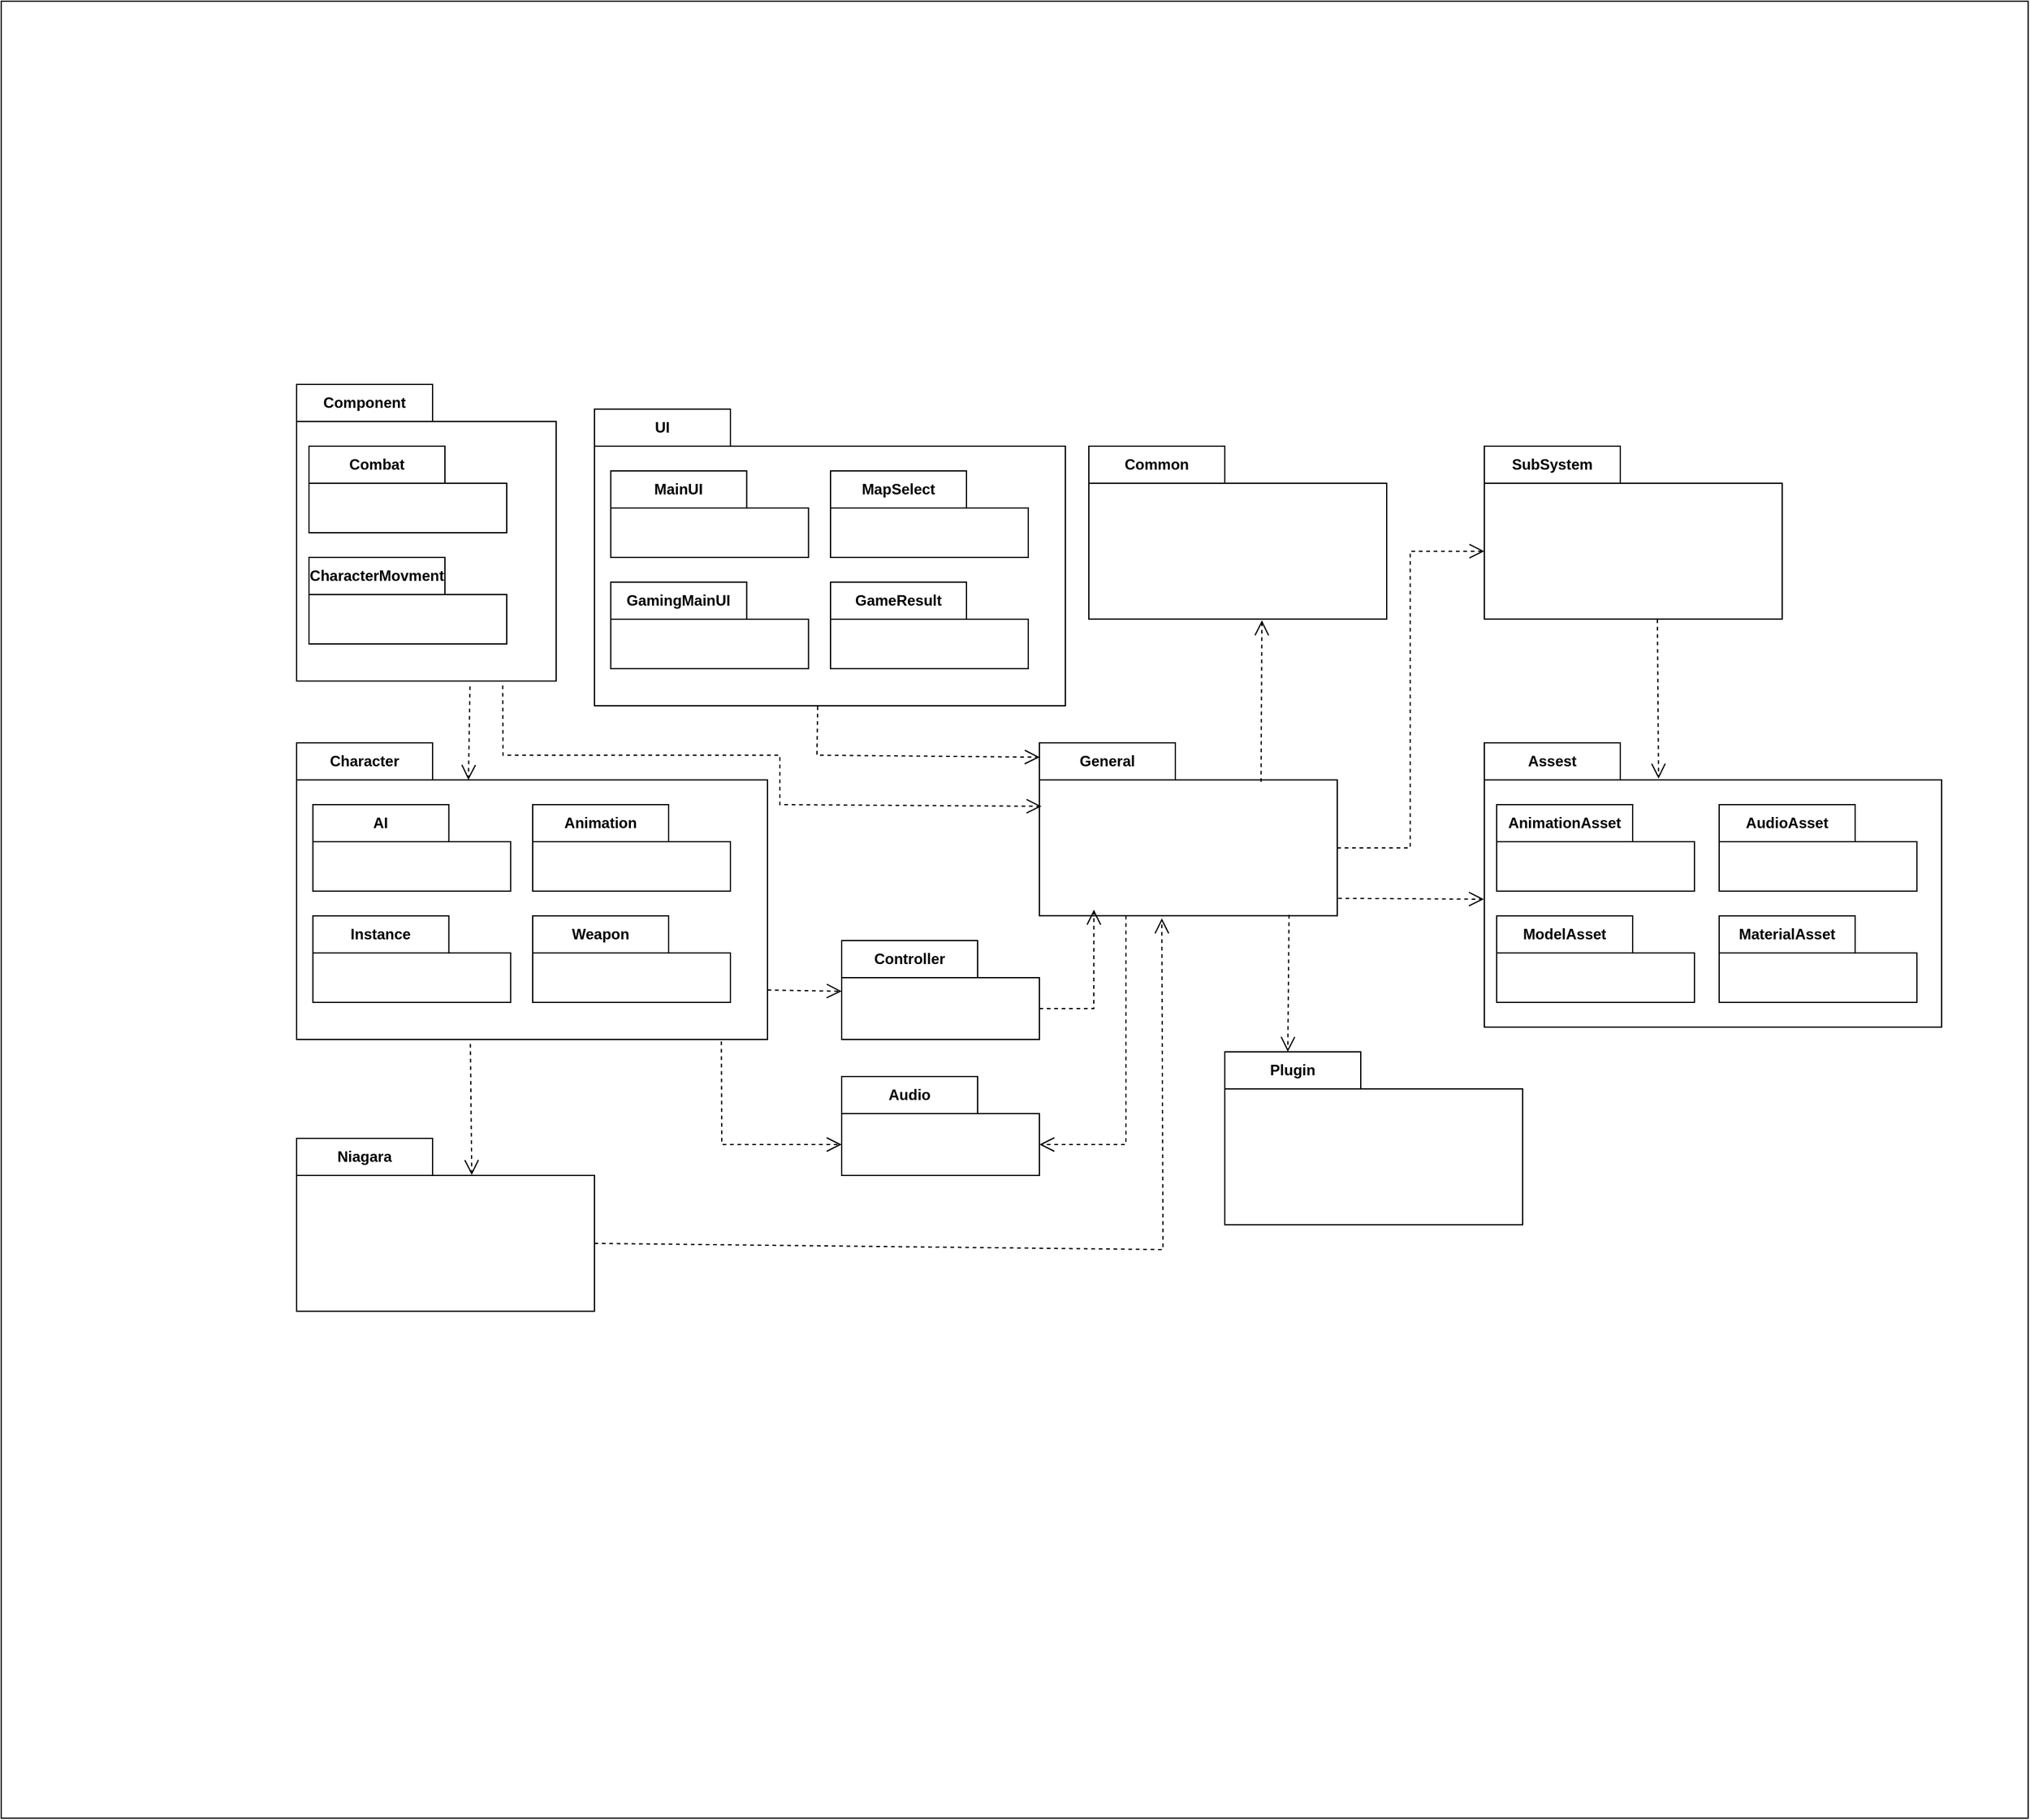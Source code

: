<mxfile version="22.1.18" type="github">
  <diagram name="Page-1" id="b5b7bab2-c9e2-2cf4-8b2a-24fd1a2a6d21">
    <mxGraphModel dx="1742" dy="908" grid="1" gridSize="10" guides="1" tooltips="1" connect="1" arrows="1" fold="1" page="1" pageScale="1" pageWidth="827" pageHeight="1169" background="none" math="0" shadow="0">
      <root>
        <mxCell id="0" />
        <mxCell id="1" parent="0" />
        <mxCell id="Hq8qA2saSwRR3oN4q-S0-49" value="" style="rounded=0;whiteSpace=wrap;html=1;" vertex="1" parent="1">
          <mxGeometry x="100" y="70" width="1640" height="1470" as="geometry" />
        </mxCell>
        <mxCell id="6e0c8c40b5770093-60" style="rounded=0;html=1;dashed=1;labelBackgroundColor=none;startFill=0;endArrow=open;endFill=0;endSize=10;fontFamily=Verdana;fontSize=10;exitX=0.369;exitY=1.015;exitDx=0;exitDy=0;exitPerimeter=0;entryX=0.588;entryY=0.212;entryDx=0;entryDy=0;entryPerimeter=0;" parent="1" source="Hq8qA2saSwRR3oN4q-S0-24" target="Hq8qA2saSwRR3oN4q-S0-31" edge="1">
          <mxGeometry relative="1" as="geometry">
            <mxPoint x="710" y="469" as="sourcePoint" />
            <mxPoint x="1060" y="514" as="targetPoint" />
          </mxGeometry>
        </mxCell>
        <mxCell id="Hq8qA2saSwRR3oN4q-S0-24" value="Character" style="shape=folder;fontStyle=1;tabWidth=110;tabHeight=30;tabPosition=left;html=1;boundedLbl=1;labelInHeader=1;container=1;collapsible=0;recursiveResize=0;whiteSpace=wrap;" vertex="1" parent="1">
          <mxGeometry x="339" y="670" width="381" height="240" as="geometry" />
        </mxCell>
        <mxCell id="Hq8qA2saSwRR3oN4q-S0-27" value="AI" style="shape=folder;fontStyle=1;tabWidth=110;tabHeight=30;tabPosition=left;html=1;boundedLbl=1;labelInHeader=1;container=1;collapsible=0;recursiveResize=0;whiteSpace=wrap;" vertex="1" parent="Hq8qA2saSwRR3oN4q-S0-24">
          <mxGeometry x="13.19" y="50" width="160" height="70" as="geometry" />
        </mxCell>
        <mxCell id="Hq8qA2saSwRR3oN4q-S0-28" value="Animation" style="shape=folder;fontStyle=1;tabWidth=110;tabHeight=30;tabPosition=left;html=1;boundedLbl=1;labelInHeader=1;container=1;collapsible=0;recursiveResize=0;whiteSpace=wrap;" vertex="1" parent="Hq8qA2saSwRR3oN4q-S0-24">
          <mxGeometry x="191" y="50" width="160" height="70" as="geometry" />
        </mxCell>
        <mxCell id="Hq8qA2saSwRR3oN4q-S0-29" value="Instance" style="shape=folder;fontStyle=1;tabWidth=110;tabHeight=30;tabPosition=left;html=1;boundedLbl=1;labelInHeader=1;container=1;collapsible=0;recursiveResize=0;whiteSpace=wrap;" vertex="1" parent="Hq8qA2saSwRR3oN4q-S0-24">
          <mxGeometry x="13.19" y="140" width="160" height="70" as="geometry" />
        </mxCell>
        <mxCell id="Hq8qA2saSwRR3oN4q-S0-30" value="Weapon" style="shape=folder;fontStyle=1;tabWidth=110;tabHeight=30;tabPosition=left;html=1;boundedLbl=1;labelInHeader=1;container=1;collapsible=0;recursiveResize=0;whiteSpace=wrap;" vertex="1" parent="Hq8qA2saSwRR3oN4q-S0-24">
          <mxGeometry x="191" y="140" width="160" height="70" as="geometry" />
        </mxCell>
        <mxCell id="Hq8qA2saSwRR3oN4q-S0-31" value="Niagara" style="shape=folder;fontStyle=1;tabWidth=110;tabHeight=30;tabPosition=left;html=1;boundedLbl=1;labelInHeader=1;container=1;collapsible=0;recursiveResize=0;whiteSpace=wrap;" vertex="1" parent="1">
          <mxGeometry x="339" y="990" width="241" height="139.93" as="geometry" />
        </mxCell>
        <mxCell id="Hq8qA2saSwRR3oN4q-S0-43" value="General" style="shape=folder;fontStyle=1;tabWidth=110;tabHeight=30;tabPosition=left;html=1;boundedLbl=1;labelInHeader=1;container=1;collapsible=0;recursiveResize=0;whiteSpace=wrap;" vertex="1" parent="1">
          <mxGeometry x="940" y="670" width="241" height="139.93" as="geometry" />
        </mxCell>
        <mxCell id="Hq8qA2saSwRR3oN4q-S0-50" style="rounded=0;html=1;dashed=1;labelBackgroundColor=none;startFill=0;endArrow=open;endFill=0;endSize=10;fontFamily=Verdana;fontSize=10;exitX=0;exitY=0;exitDx=241;exitDy=84.965;exitPerimeter=0;entryX=0.411;entryY=1.015;entryDx=0;entryDy=0;entryPerimeter=0;" edge="1" parent="1" source="Hq8qA2saSwRR3oN4q-S0-31" target="Hq8qA2saSwRR3oN4q-S0-43">
          <mxGeometry relative="1" as="geometry">
            <mxPoint x="490" y="924" as="sourcePoint" />
            <mxPoint x="491" y="1030" as="targetPoint" />
            <Array as="points">
              <mxPoint x="1040" y="1080" />
            </Array>
          </mxGeometry>
        </mxCell>
        <mxCell id="Hq8qA2saSwRR3oN4q-S0-51" value="Plugin" style="shape=folder;fontStyle=1;tabWidth=110;tabHeight=30;tabPosition=left;html=1;boundedLbl=1;labelInHeader=1;container=1;collapsible=0;recursiveResize=0;whiteSpace=wrap;" vertex="1" parent="1">
          <mxGeometry x="1090" y="920" width="241" height="139.93" as="geometry" />
        </mxCell>
        <mxCell id="Hq8qA2saSwRR3oN4q-S0-52" style="rounded=0;html=1;dashed=1;labelBackgroundColor=none;startFill=0;endArrow=open;endFill=0;endSize=10;fontFamily=Verdana;fontSize=10;exitX=0.838;exitY=0.995;exitDx=0;exitDy=0;exitPerimeter=0;" edge="1" parent="1" source="Hq8qA2saSwRR3oN4q-S0-43">
          <mxGeometry relative="1" as="geometry">
            <mxPoint x="959" y="810" as="sourcePoint" />
            <mxPoint x="1141" y="920" as="targetPoint" />
          </mxGeometry>
        </mxCell>
        <mxCell id="Hq8qA2saSwRR3oN4q-S0-53" value="Common" style="shape=folder;fontStyle=1;tabWidth=110;tabHeight=30;tabPosition=left;html=1;boundedLbl=1;labelInHeader=1;container=1;collapsible=0;recursiveResize=0;whiteSpace=wrap;" vertex="1" parent="1">
          <mxGeometry x="980" y="430" width="241" height="139.93" as="geometry" />
        </mxCell>
        <mxCell id="Hq8qA2saSwRR3oN4q-S0-54" style="rounded=0;html=1;dashed=1;labelBackgroundColor=none;startFill=0;endArrow=open;endFill=0;endSize=10;fontFamily=Verdana;fontSize=10;entryX=0.581;entryY=1.007;entryDx=0;entryDy=0;entryPerimeter=0;exitX=0.744;exitY=0.226;exitDx=0;exitDy=0;exitPerimeter=0;" edge="1" parent="1" source="Hq8qA2saSwRR3oN4q-S0-43" target="Hq8qA2saSwRR3oN4q-S0-53">
          <mxGeometry relative="1" as="geometry">
            <mxPoint x="1080" y="701" as="sourcePoint" />
            <mxPoint x="969" y="921" as="targetPoint" />
          </mxGeometry>
        </mxCell>
        <mxCell id="Hq8qA2saSwRR3oN4q-S0-55" value="UI" style="shape=folder;fontStyle=1;tabWidth=110;tabHeight=30;tabPosition=left;html=1;boundedLbl=1;labelInHeader=1;container=1;collapsible=0;recursiveResize=0;whiteSpace=wrap;" vertex="1" parent="1">
          <mxGeometry x="580" y="400" width="381" height="240" as="geometry" />
        </mxCell>
        <mxCell id="Hq8qA2saSwRR3oN4q-S0-56" value="MainUI" style="shape=folder;fontStyle=1;tabWidth=110;tabHeight=30;tabPosition=left;html=1;boundedLbl=1;labelInHeader=1;container=1;collapsible=0;recursiveResize=0;whiteSpace=wrap;" vertex="1" parent="Hq8qA2saSwRR3oN4q-S0-55">
          <mxGeometry x="13.19" y="50" width="160" height="70" as="geometry" />
        </mxCell>
        <mxCell id="Hq8qA2saSwRR3oN4q-S0-57" value="MapSelect" style="shape=folder;fontStyle=1;tabWidth=110;tabHeight=30;tabPosition=left;html=1;boundedLbl=1;labelInHeader=1;container=1;collapsible=0;recursiveResize=0;whiteSpace=wrap;" vertex="1" parent="Hq8qA2saSwRR3oN4q-S0-55">
          <mxGeometry x="191" y="50" width="160" height="70" as="geometry" />
        </mxCell>
        <mxCell id="Hq8qA2saSwRR3oN4q-S0-58" value="GamingMainUI" style="shape=folder;fontStyle=1;tabWidth=110;tabHeight=30;tabPosition=left;html=1;boundedLbl=1;labelInHeader=1;container=1;collapsible=0;recursiveResize=0;whiteSpace=wrap;" vertex="1" parent="Hq8qA2saSwRR3oN4q-S0-55">
          <mxGeometry x="13.19" y="140" width="160" height="70" as="geometry" />
        </mxCell>
        <mxCell id="Hq8qA2saSwRR3oN4q-S0-59" value="GameResult" style="shape=folder;fontStyle=1;tabWidth=110;tabHeight=30;tabPosition=left;html=1;boundedLbl=1;labelInHeader=1;container=1;collapsible=0;recursiveResize=0;whiteSpace=wrap;" vertex="1" parent="Hq8qA2saSwRR3oN4q-S0-55">
          <mxGeometry x="191" y="140" width="160" height="70" as="geometry" />
        </mxCell>
        <mxCell id="Hq8qA2saSwRR3oN4q-S0-60" style="rounded=0;html=1;dashed=1;labelBackgroundColor=none;startFill=0;endArrow=open;endFill=0;endSize=10;fontFamily=Verdana;fontSize=10;entryX=0.001;entryY=0.083;entryDx=0;entryDy=0;entryPerimeter=0;exitX=0.474;exitY=1.002;exitDx=0;exitDy=0;exitPerimeter=0;" edge="1" parent="1" source="Hq8qA2saSwRR3oN4q-S0-55" target="Hq8qA2saSwRR3oN4q-S0-43">
          <mxGeometry relative="1" as="geometry">
            <mxPoint x="1090" y="711" as="sourcePoint" />
            <mxPoint x="1090" y="581" as="targetPoint" />
            <Array as="points">
              <mxPoint x="760" y="680" />
            </Array>
          </mxGeometry>
        </mxCell>
        <mxCell id="Hq8qA2saSwRR3oN4q-S0-62" style="rounded=0;html=1;dashed=1;labelBackgroundColor=none;startFill=0;endArrow=open;endFill=0;endSize=10;fontFamily=Verdana;fontSize=10;exitX=0;exitY=0;exitDx=241;exitDy=84.965;exitPerimeter=0;entryX=0;entryY=0;entryDx=0;entryDy=84.965;entryPerimeter=0;" edge="1" parent="1" source="Hq8qA2saSwRR3oN4q-S0-43" target="Hq8qA2saSwRR3oN4q-S0-63">
          <mxGeometry relative="1" as="geometry">
            <mxPoint x="1370" y="680" as="sourcePoint" />
            <mxPoint x="1250" y="760" as="targetPoint" />
            <Array as="points">
              <mxPoint x="1240" y="755" />
              <mxPoint x="1240" y="515" />
            </Array>
          </mxGeometry>
        </mxCell>
        <mxCell id="Hq8qA2saSwRR3oN4q-S0-63" value="SubSystem" style="shape=folder;fontStyle=1;tabWidth=110;tabHeight=30;tabPosition=left;html=1;boundedLbl=1;labelInHeader=1;container=1;collapsible=0;recursiveResize=0;whiteSpace=wrap;" vertex="1" parent="1">
          <mxGeometry x="1300" y="430" width="241" height="139.93" as="geometry" />
        </mxCell>
        <mxCell id="Hq8qA2saSwRR3oN4q-S0-64" value="Assest" style="shape=folder;fontStyle=1;tabWidth=110;tabHeight=30;tabPosition=left;html=1;boundedLbl=1;labelInHeader=1;container=1;collapsible=0;recursiveResize=0;whiteSpace=wrap;" vertex="1" parent="1">
          <mxGeometry x="1300" y="670" width="370" height="230" as="geometry" />
        </mxCell>
        <mxCell id="Hq8qA2saSwRR3oN4q-S0-65" value="AnimationAsset" style="shape=folder;fontStyle=1;tabWidth=110;tabHeight=30;tabPosition=left;html=1;boundedLbl=1;labelInHeader=1;container=1;collapsible=0;recursiveResize=0;whiteSpace=wrap;" vertex="1" parent="Hq8qA2saSwRR3oN4q-S0-64">
          <mxGeometry x="10" y="50" width="160" height="70" as="geometry" />
        </mxCell>
        <mxCell id="Hq8qA2saSwRR3oN4q-S0-66" value="AudioAsset" style="shape=folder;fontStyle=1;tabWidth=110;tabHeight=30;tabPosition=left;html=1;boundedLbl=1;labelInHeader=1;container=1;collapsible=0;recursiveResize=0;whiteSpace=wrap;" vertex="1" parent="Hq8qA2saSwRR3oN4q-S0-64">
          <mxGeometry x="190" y="50" width="160" height="70" as="geometry" />
        </mxCell>
        <mxCell id="Hq8qA2saSwRR3oN4q-S0-67" value="ModelAsset" style="shape=folder;fontStyle=1;tabWidth=110;tabHeight=30;tabPosition=left;html=1;boundedLbl=1;labelInHeader=1;container=1;collapsible=0;recursiveResize=0;whiteSpace=wrap;" vertex="1" parent="Hq8qA2saSwRR3oN4q-S0-64">
          <mxGeometry x="10" y="140" width="160" height="70" as="geometry" />
        </mxCell>
        <mxCell id="Hq8qA2saSwRR3oN4q-S0-68" value="MaterialAsset" style="shape=folder;fontStyle=1;tabWidth=110;tabHeight=30;tabPosition=left;html=1;boundedLbl=1;labelInHeader=1;container=1;collapsible=0;recursiveResize=0;whiteSpace=wrap;" vertex="1" parent="Hq8qA2saSwRR3oN4q-S0-64">
          <mxGeometry x="190" y="140" width="160" height="70" as="geometry" />
        </mxCell>
        <mxCell id="Hq8qA2saSwRR3oN4q-S0-69" style="rounded=0;html=1;dashed=1;labelBackgroundColor=none;startFill=0;endArrow=open;endFill=0;endSize=10;fontFamily=Verdana;fontSize=10;exitX=0.581;exitY=1.001;exitDx=0;exitDy=0;exitPerimeter=0;entryX=0.381;entryY=0.126;entryDx=0;entryDy=0;entryPerimeter=0;" edge="1" parent="1" source="Hq8qA2saSwRR3oN4q-S0-63" target="Hq8qA2saSwRR3oN4q-S0-64">
          <mxGeometry relative="1" as="geometry">
            <mxPoint x="1440" y="610" as="sourcePoint" />
            <mxPoint x="1440" y="711" as="targetPoint" />
          </mxGeometry>
        </mxCell>
        <mxCell id="Hq8qA2saSwRR3oN4q-S0-70" style="rounded=0;html=1;dashed=1;labelBackgroundColor=none;startFill=0;endArrow=open;endFill=0;endSize=10;fontFamily=Verdana;fontSize=10;exitX=1.003;exitY=0.899;exitDx=0;exitDy=0;exitPerimeter=0;entryX=-0.001;entryY=0.55;entryDx=0;entryDy=0;entryPerimeter=0;" edge="1" parent="1" source="Hq8qA2saSwRR3oN4q-S0-43" target="Hq8qA2saSwRR3oN4q-S0-64">
          <mxGeometry relative="1" as="geometry">
            <mxPoint x="1191" y="765" as="sourcePoint" />
            <mxPoint x="1310" y="525" as="targetPoint" />
            <Array as="points" />
          </mxGeometry>
        </mxCell>
        <mxCell id="Hq8qA2saSwRR3oN4q-S0-71" value="Component" style="shape=folder;fontStyle=1;tabWidth=110;tabHeight=30;tabPosition=left;html=1;boundedLbl=1;labelInHeader=1;container=1;collapsible=0;recursiveResize=0;whiteSpace=wrap;" vertex="1" parent="1">
          <mxGeometry x="339" y="380" width="210" height="240" as="geometry" />
        </mxCell>
        <mxCell id="Hq8qA2saSwRR3oN4q-S0-72" value="Combat" style="shape=folder;fontStyle=1;tabWidth=110;tabHeight=30;tabPosition=left;html=1;boundedLbl=1;labelInHeader=1;container=1;collapsible=0;recursiveResize=0;whiteSpace=wrap;" vertex="1" parent="Hq8qA2saSwRR3oN4q-S0-71">
          <mxGeometry x="10" y="50" width="160" height="70" as="geometry" />
        </mxCell>
        <mxCell id="Hq8qA2saSwRR3oN4q-S0-73" value="CharacterMovment" style="shape=folder;fontStyle=1;tabWidth=110;tabHeight=30;tabPosition=left;html=1;boundedLbl=1;labelInHeader=1;container=1;collapsible=0;recursiveResize=0;whiteSpace=wrap;" vertex="1" parent="Hq8qA2saSwRR3oN4q-S0-71">
          <mxGeometry x="10" y="140" width="160" height="70" as="geometry" />
        </mxCell>
        <mxCell id="Hq8qA2saSwRR3oN4q-S0-75" style="rounded=0;html=1;dashed=1;labelBackgroundColor=none;startFill=0;endArrow=open;endFill=0;endSize=10;fontFamily=Verdana;fontSize=10;exitX=0.668;exitY=1.018;exitDx=0;exitDy=0;exitPerimeter=0;" edge="1" parent="1" source="Hq8qA2saSwRR3oN4q-S0-71">
          <mxGeometry relative="1" as="geometry">
            <mxPoint x="780" y="600" as="sourcePoint" />
            <mxPoint x="478" y="700" as="targetPoint" />
            <Array as="points" />
          </mxGeometry>
        </mxCell>
        <mxCell id="Hq8qA2saSwRR3oN4q-S0-76" style="rounded=0;html=1;dashed=1;labelBackgroundColor=none;startFill=0;endArrow=open;endFill=0;endSize=10;fontFamily=Verdana;fontSize=10;exitX=0.794;exitY=1.015;exitDx=0;exitDy=0;exitPerimeter=0;entryX=0.007;entryY=0.367;entryDx=0;entryDy=0;entryPerimeter=0;" edge="1" parent="1" source="Hq8qA2saSwRR3oN4q-S0-71" target="Hq8qA2saSwRR3oN4q-S0-43">
          <mxGeometry relative="1" as="geometry">
            <mxPoint x="790" y="610" as="sourcePoint" />
            <mxPoint x="940" y="730" as="targetPoint" />
            <Array as="points">
              <mxPoint x="506" y="680" />
              <mxPoint x="730" y="680" />
              <mxPoint x="730" y="720" />
            </Array>
          </mxGeometry>
        </mxCell>
        <mxCell id="Hq8qA2saSwRR3oN4q-S0-78" value="Controller" style="shape=folder;fontStyle=1;tabWidth=110;tabHeight=30;tabPosition=left;html=1;boundedLbl=1;labelInHeader=1;container=1;collapsible=0;recursiveResize=0;whiteSpace=wrap;" vertex="1" parent="1">
          <mxGeometry x="780" y="830" width="160" height="80" as="geometry" />
        </mxCell>
        <mxCell id="Hq8qA2saSwRR3oN4q-S0-79" value="Audio" style="shape=folder;fontStyle=1;tabWidth=110;tabHeight=30;tabPosition=left;html=1;boundedLbl=1;labelInHeader=1;container=1;collapsible=0;recursiveResize=0;whiteSpace=wrap;" vertex="1" parent="1">
          <mxGeometry x="780" y="940" width="160" height="80" as="geometry" />
        </mxCell>
        <mxCell id="Hq8qA2saSwRR3oN4q-S0-80" style="rounded=0;html=1;dashed=1;labelBackgroundColor=none;startFill=0;endArrow=open;endFill=0;endSize=10;fontFamily=Verdana;fontSize=10;exitX=1.003;exitY=0.899;exitDx=0;exitDy=0;exitPerimeter=0;" edge="1" parent="1">
          <mxGeometry relative="1" as="geometry">
            <mxPoint x="720" y="870" as="sourcePoint" />
            <mxPoint x="780" y="871" as="targetPoint" />
            <Array as="points" />
          </mxGeometry>
        </mxCell>
        <mxCell id="Hq8qA2saSwRR3oN4q-S0-81" style="rounded=0;html=1;dashed=1;labelBackgroundColor=none;startFill=0;endArrow=open;endFill=0;endSize=10;fontFamily=Verdana;fontSize=10;exitX=0.902;exitY=1.007;exitDx=0;exitDy=0;exitPerimeter=0;entryX=0;entryY=0;entryDx=0;entryDy=55;entryPerimeter=0;" edge="1" parent="1" source="Hq8qA2saSwRR3oN4q-S0-24" target="Hq8qA2saSwRR3oN4q-S0-79">
          <mxGeometry relative="1" as="geometry">
            <mxPoint x="730" y="880" as="sourcePoint" />
            <mxPoint x="790" y="881" as="targetPoint" />
            <Array as="points">
              <mxPoint x="683" y="995" />
            </Array>
          </mxGeometry>
        </mxCell>
        <mxCell id="Hq8qA2saSwRR3oN4q-S0-82" style="rounded=0;html=1;dashed=1;labelBackgroundColor=none;startFill=0;endArrow=open;endFill=0;endSize=10;fontFamily=Verdana;fontSize=10;exitX=0.369;exitY=1.015;exitDx=0;exitDy=0;exitPerimeter=0;entryX=0;entryY=0;entryDx=160;entryDy=55;entryPerimeter=0;" edge="1" parent="1" target="Hq8qA2saSwRR3oN4q-S0-79">
          <mxGeometry relative="1" as="geometry">
            <mxPoint x="1010" y="809.93" as="sourcePoint" />
            <mxPoint x="950" y="979" as="targetPoint" />
            <Array as="points">
              <mxPoint x="1010" y="995" />
            </Array>
          </mxGeometry>
        </mxCell>
        <mxCell id="Hq8qA2saSwRR3oN4q-S0-84" style="rounded=0;html=1;dashed=1;labelBackgroundColor=none;startFill=0;endArrow=open;endFill=0;endSize=10;fontFamily=Verdana;fontSize=10;exitX=0;exitY=0;exitDx=160;exitDy=55;exitPerimeter=0;entryX=0.183;entryY=0.965;entryDx=0;entryDy=0;entryPerimeter=0;" edge="1" parent="1" source="Hq8qA2saSwRR3oN4q-S0-78" target="Hq8qA2saSwRR3oN4q-S0-43">
          <mxGeometry relative="1" as="geometry">
            <mxPoint x="730" y="880" as="sourcePoint" />
            <mxPoint x="790" y="881" as="targetPoint" />
            <Array as="points">
              <mxPoint x="984" y="885" />
            </Array>
          </mxGeometry>
        </mxCell>
      </root>
    </mxGraphModel>
  </diagram>
</mxfile>
